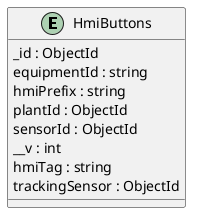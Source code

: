 @startuml HmiButtons_Diagram

entity "HmiButtons" as HmiButtons {
  _id : ObjectId
  equipmentId : string
  hmiPrefix : string
  plantId : ObjectId
  sensorId : ObjectId
  __v : int
  hmiTag : string
  trackingSensor : ObjectId
}

@enduml